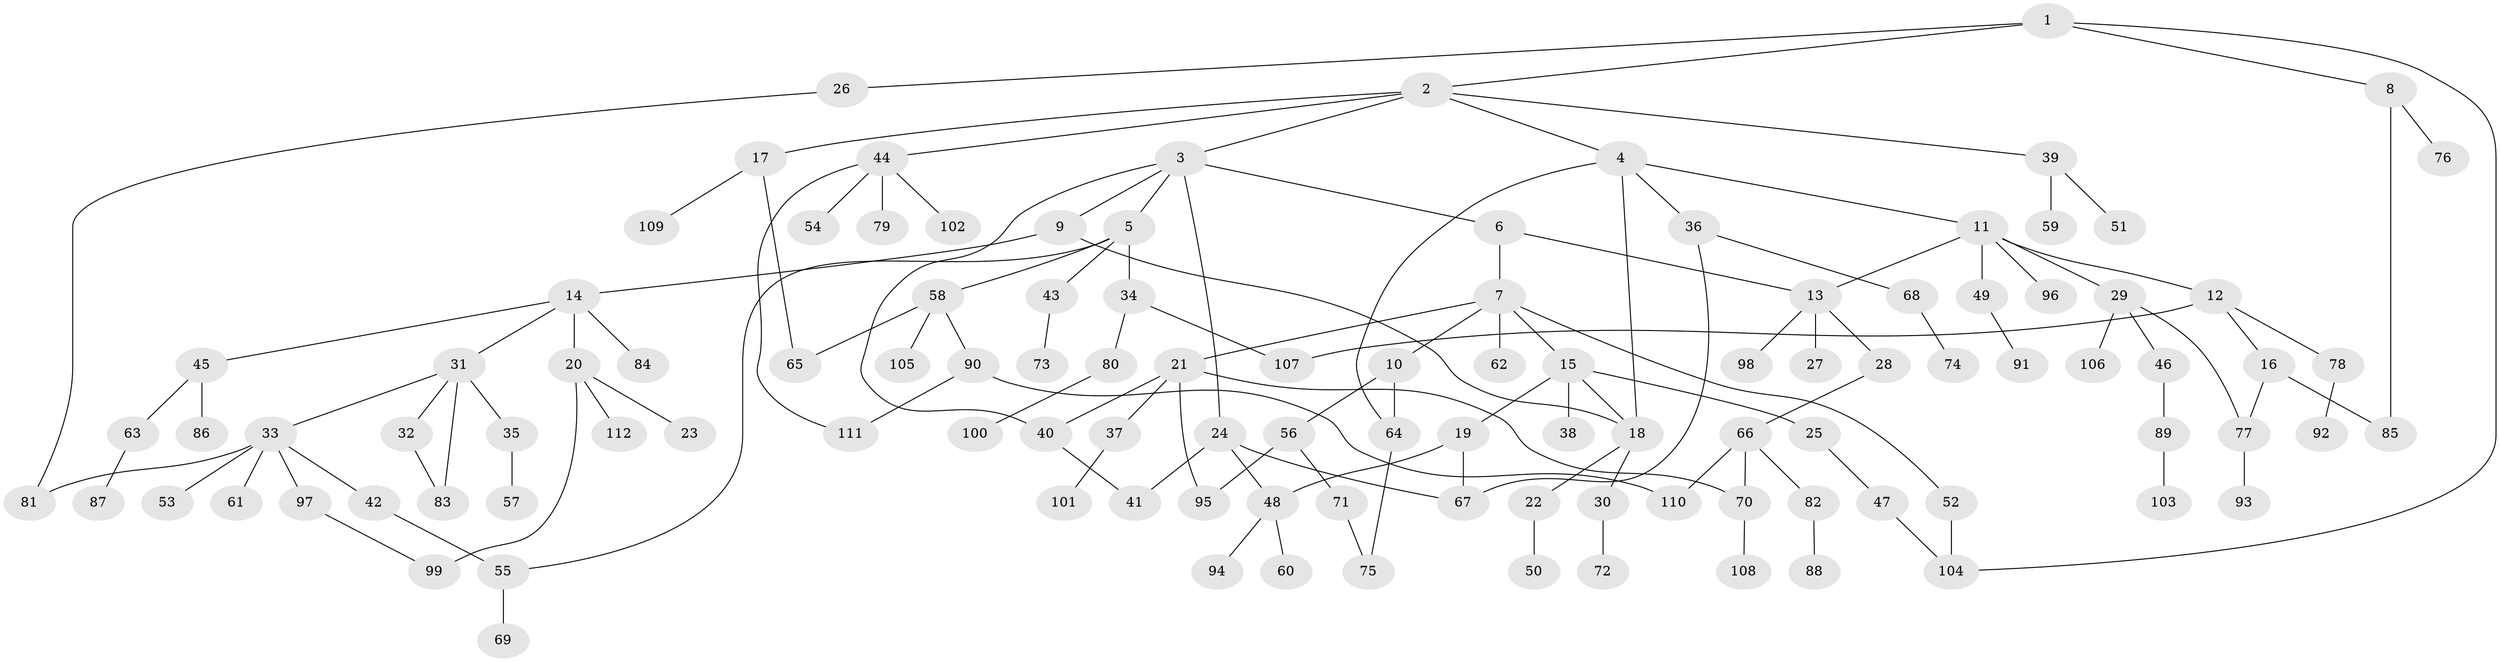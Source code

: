 // coarse degree distribution, {4: 0.1, 6: 0.025, 5: 0.0875, 3: 0.225, 2: 0.325, 1: 0.2375}
// Generated by graph-tools (version 1.1) at 2025/49/03/04/25 22:49:13]
// undirected, 112 vertices, 135 edges
graph export_dot {
  node [color=gray90,style=filled];
  1;
  2;
  3;
  4;
  5;
  6;
  7;
  8;
  9;
  10;
  11;
  12;
  13;
  14;
  15;
  16;
  17;
  18;
  19;
  20;
  21;
  22;
  23;
  24;
  25;
  26;
  27;
  28;
  29;
  30;
  31;
  32;
  33;
  34;
  35;
  36;
  37;
  38;
  39;
  40;
  41;
  42;
  43;
  44;
  45;
  46;
  47;
  48;
  49;
  50;
  51;
  52;
  53;
  54;
  55;
  56;
  57;
  58;
  59;
  60;
  61;
  62;
  63;
  64;
  65;
  66;
  67;
  68;
  69;
  70;
  71;
  72;
  73;
  74;
  75;
  76;
  77;
  78;
  79;
  80;
  81;
  82;
  83;
  84;
  85;
  86;
  87;
  88;
  89;
  90;
  91;
  92;
  93;
  94;
  95;
  96;
  97;
  98;
  99;
  100;
  101;
  102;
  103;
  104;
  105;
  106;
  107;
  108;
  109;
  110;
  111;
  112;
  1 -- 2;
  1 -- 8;
  1 -- 26;
  1 -- 104;
  2 -- 3;
  2 -- 4;
  2 -- 17;
  2 -- 39;
  2 -- 44;
  3 -- 5;
  3 -- 6;
  3 -- 9;
  3 -- 24;
  3 -- 40;
  4 -- 11;
  4 -- 36;
  4 -- 64;
  4 -- 18;
  5 -- 34;
  5 -- 43;
  5 -- 58;
  5 -- 55;
  6 -- 7;
  6 -- 13;
  7 -- 10;
  7 -- 15;
  7 -- 21;
  7 -- 52;
  7 -- 62;
  8 -- 76;
  8 -- 85;
  9 -- 14;
  9 -- 18;
  10 -- 56;
  10 -- 64;
  11 -- 12;
  11 -- 29;
  11 -- 49;
  11 -- 96;
  11 -- 13;
  12 -- 16;
  12 -- 78;
  12 -- 107;
  13 -- 27;
  13 -- 28;
  13 -- 98;
  14 -- 20;
  14 -- 31;
  14 -- 45;
  14 -- 84;
  15 -- 19;
  15 -- 25;
  15 -- 38;
  15 -- 18;
  16 -- 85;
  16 -- 77;
  17 -- 65;
  17 -- 109;
  18 -- 22;
  18 -- 30;
  19 -- 48;
  19 -- 67;
  20 -- 23;
  20 -- 99;
  20 -- 112;
  21 -- 37;
  21 -- 70;
  21 -- 95;
  21 -- 40;
  22 -- 50;
  24 -- 41;
  24 -- 48;
  24 -- 67;
  25 -- 47;
  26 -- 81;
  28 -- 66;
  29 -- 46;
  29 -- 77;
  29 -- 106;
  30 -- 72;
  31 -- 32;
  31 -- 33;
  31 -- 35;
  31 -- 83;
  32 -- 83;
  33 -- 42;
  33 -- 53;
  33 -- 61;
  33 -- 81;
  33 -- 97;
  34 -- 80;
  34 -- 107;
  35 -- 57;
  36 -- 68;
  36 -- 67;
  37 -- 101;
  39 -- 51;
  39 -- 59;
  40 -- 41;
  42 -- 55;
  43 -- 73;
  44 -- 54;
  44 -- 79;
  44 -- 102;
  44 -- 111;
  45 -- 63;
  45 -- 86;
  46 -- 89;
  47 -- 104;
  48 -- 60;
  48 -- 94;
  49 -- 91;
  52 -- 104;
  55 -- 69;
  56 -- 71;
  56 -- 95;
  58 -- 90;
  58 -- 105;
  58 -- 65;
  63 -- 87;
  64 -- 75;
  66 -- 82;
  66 -- 110;
  66 -- 70;
  68 -- 74;
  70 -- 108;
  71 -- 75;
  77 -- 93;
  78 -- 92;
  80 -- 100;
  82 -- 88;
  89 -- 103;
  90 -- 110;
  90 -- 111;
  97 -- 99;
}
